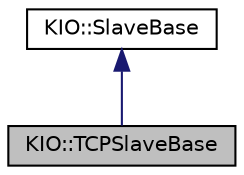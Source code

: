 digraph "KIO::TCPSlaveBase"
{
  edge [fontname="Helvetica",fontsize="10",labelfontname="Helvetica",labelfontsize="10"];
  node [fontname="Helvetica",fontsize="10",shape=record];
  Node0 [label="KIO::TCPSlaveBase",height=0.2,width=0.4,color="black", fillcolor="grey75", style="filled", fontcolor="black"];
  Node1 -> Node0 [dir="back",color="midnightblue",fontsize="10",style="solid",fontname="Helvetica"];
  Node1 [label="KIO::SlaveBase",height=0.2,width=0.4,color="black", fillcolor="white", style="filled",URL="$classKIO_1_1SlaveBase.html",tooltip="There are two classes that specifies the protocol between application (job) and kioslave. "];
}
